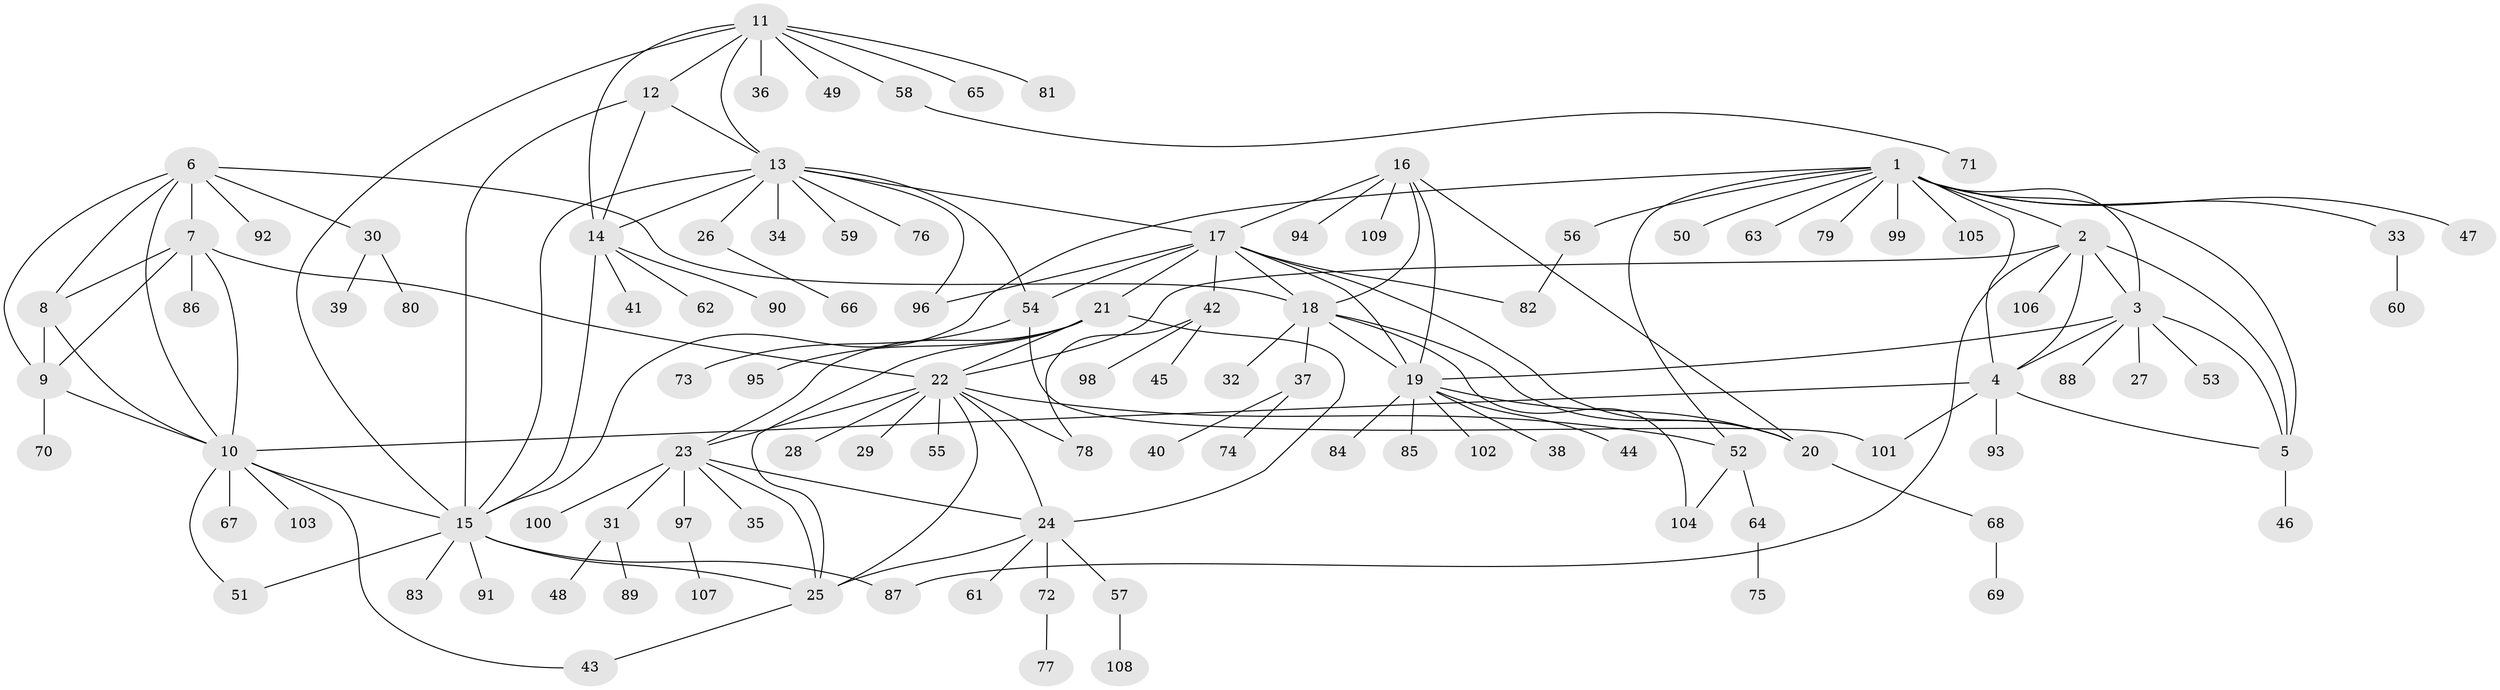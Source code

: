 // Generated by graph-tools (version 1.1) at 2025/56/03/09/25 04:56:02]
// undirected, 109 vertices, 154 edges
graph export_dot {
graph [start="1"]
  node [color=gray90,style=filled];
  1;
  2;
  3;
  4;
  5;
  6;
  7;
  8;
  9;
  10;
  11;
  12;
  13;
  14;
  15;
  16;
  17;
  18;
  19;
  20;
  21;
  22;
  23;
  24;
  25;
  26;
  27;
  28;
  29;
  30;
  31;
  32;
  33;
  34;
  35;
  36;
  37;
  38;
  39;
  40;
  41;
  42;
  43;
  44;
  45;
  46;
  47;
  48;
  49;
  50;
  51;
  52;
  53;
  54;
  55;
  56;
  57;
  58;
  59;
  60;
  61;
  62;
  63;
  64;
  65;
  66;
  67;
  68;
  69;
  70;
  71;
  72;
  73;
  74;
  75;
  76;
  77;
  78;
  79;
  80;
  81;
  82;
  83;
  84;
  85;
  86;
  87;
  88;
  89;
  90;
  91;
  92;
  93;
  94;
  95;
  96;
  97;
  98;
  99;
  100;
  101;
  102;
  103;
  104;
  105;
  106;
  107;
  108;
  109;
  1 -- 2;
  1 -- 3;
  1 -- 4;
  1 -- 5;
  1 -- 15;
  1 -- 33;
  1 -- 47;
  1 -- 50;
  1 -- 52;
  1 -- 56;
  1 -- 63;
  1 -- 79;
  1 -- 99;
  1 -- 105;
  2 -- 3;
  2 -- 4;
  2 -- 5;
  2 -- 22;
  2 -- 87;
  2 -- 106;
  3 -- 4;
  3 -- 5;
  3 -- 19;
  3 -- 27;
  3 -- 53;
  3 -- 88;
  4 -- 5;
  4 -- 10;
  4 -- 93;
  4 -- 101;
  5 -- 46;
  6 -- 7;
  6 -- 8;
  6 -- 9;
  6 -- 10;
  6 -- 18;
  6 -- 30;
  6 -- 92;
  7 -- 8;
  7 -- 9;
  7 -- 10;
  7 -- 22;
  7 -- 86;
  8 -- 9;
  8 -- 10;
  9 -- 10;
  9 -- 70;
  10 -- 15;
  10 -- 43;
  10 -- 51;
  10 -- 67;
  10 -- 103;
  11 -- 12;
  11 -- 13;
  11 -- 14;
  11 -- 15;
  11 -- 36;
  11 -- 49;
  11 -- 58;
  11 -- 65;
  11 -- 81;
  12 -- 13;
  12 -- 14;
  12 -- 15;
  13 -- 14;
  13 -- 15;
  13 -- 17;
  13 -- 26;
  13 -- 34;
  13 -- 54;
  13 -- 59;
  13 -- 76;
  13 -- 96;
  14 -- 15;
  14 -- 41;
  14 -- 62;
  14 -- 90;
  15 -- 25;
  15 -- 51;
  15 -- 83;
  15 -- 87;
  15 -- 91;
  16 -- 17;
  16 -- 18;
  16 -- 19;
  16 -- 20;
  16 -- 94;
  16 -- 109;
  17 -- 18;
  17 -- 19;
  17 -- 20;
  17 -- 21;
  17 -- 42;
  17 -- 54;
  17 -- 82;
  17 -- 96;
  18 -- 19;
  18 -- 20;
  18 -- 32;
  18 -- 37;
  18 -- 104;
  19 -- 20;
  19 -- 38;
  19 -- 44;
  19 -- 84;
  19 -- 85;
  19 -- 102;
  20 -- 68;
  21 -- 22;
  21 -- 23;
  21 -- 24;
  21 -- 25;
  21 -- 95;
  22 -- 23;
  22 -- 24;
  22 -- 25;
  22 -- 28;
  22 -- 29;
  22 -- 52;
  22 -- 55;
  22 -- 78;
  23 -- 24;
  23 -- 25;
  23 -- 31;
  23 -- 35;
  23 -- 97;
  23 -- 100;
  24 -- 25;
  24 -- 57;
  24 -- 61;
  24 -- 72;
  25 -- 43;
  26 -- 66;
  30 -- 39;
  30 -- 80;
  31 -- 48;
  31 -- 89;
  33 -- 60;
  37 -- 40;
  37 -- 74;
  42 -- 45;
  42 -- 78;
  42 -- 98;
  52 -- 64;
  52 -- 104;
  54 -- 73;
  54 -- 101;
  56 -- 82;
  57 -- 108;
  58 -- 71;
  64 -- 75;
  68 -- 69;
  72 -- 77;
  97 -- 107;
}
